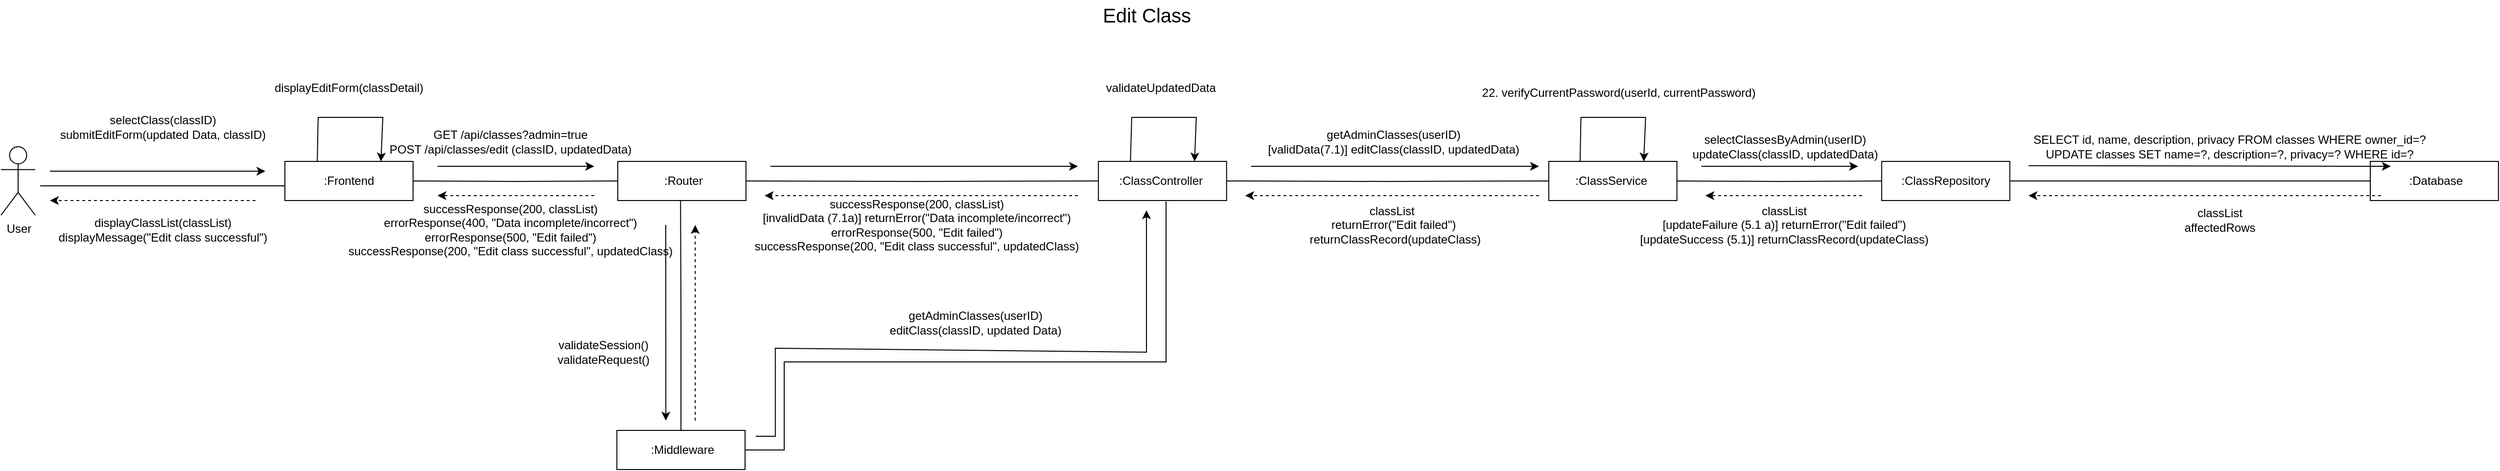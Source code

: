 <mxfile version="20.5.3" type="embed"><diagram id="23iRSUPoRavnBvh4doch" name="Page-1"><mxGraphModel dx="2707" dy="-565" grid="1" gridSize="10" guides="1" tooltips="1" connect="1" arrows="1" fold="1" page="1" pageScale="1" pageWidth="827" pageHeight="1169" math="0" shadow="0"><root><mxCell id="0"/><mxCell id="1" parent="0"/><mxCell id="2" style="edgeStyle=orthogonalEdgeStyle;rounded=0;orthogonalLoop=1;jettySize=auto;html=1;entryX=0;entryY=0.5;entryDx=0;entryDy=0;endArrow=none;startFill=0;" edge="1" parent="1"><mxGeometry relative="1" as="geometry"><mxPoint x="-2250" y="2240" as="sourcePoint"/><mxPoint x="-2000" y="2240" as="targetPoint"/></mxGeometry></mxCell><mxCell id="3" value="User" style="shape=umlActor;verticalLabelPosition=bottom;verticalAlign=top;html=1;outlineConnect=0;" vertex="1" parent="1"><mxGeometry x="-2290" y="2200" width="35" height="70" as="geometry"/></mxCell><mxCell id="4" value=":Frontend" style="rounded=0;whiteSpace=wrap;html=1;" vertex="1" parent="1"><mxGeometry x="-2000" y="2215" width="130.91" height="40" as="geometry"/></mxCell><mxCell id="5" value="" style="endArrow=classic;html=1;rounded=0;" edge="1" parent="1"><mxGeometry width="50" height="50" relative="1" as="geometry"><mxPoint x="-2240" y="2225" as="sourcePoint"/><mxPoint x="-2020.0" y="2225" as="targetPoint"/></mxGeometry></mxCell><mxCell id="6" value="" style="endArrow=classic;html=1;rounded=0;dashed=1;" edge="1" parent="1"><mxGeometry width="50" height="50" relative="1" as="geometry"><mxPoint x="-2030.0" y="2255" as="sourcePoint"/><mxPoint x="-2240" y="2255" as="targetPoint"/></mxGeometry></mxCell><mxCell id="7" value="&amp;nbsp;:Router" style="rounded=0;whiteSpace=wrap;html=1;" vertex="1" parent="1"><mxGeometry x="-1660" y="2215" width="130.91" height="40" as="geometry"/></mxCell><mxCell id="8" style="edgeStyle=orthogonalEdgeStyle;rounded=0;orthogonalLoop=1;jettySize=auto;html=1;entryX=0;entryY=0.5;entryDx=0;entryDy=0;endArrow=none;startFill=0;" edge="1" parent="1" target="7"><mxGeometry relative="1" as="geometry"><mxPoint x="-1869.09" y="2235" as="sourcePoint"/><mxPoint x="-1664.09" y="2235" as="targetPoint"/></mxGeometry></mxCell><mxCell id="9" value="" style="endArrow=classic;html=1;rounded=0;" edge="1" parent="1"><mxGeometry width="50" height="50" relative="1" as="geometry"><mxPoint x="-1844.09" y="2220" as="sourcePoint"/><mxPoint x="-1684.09" y="2220" as="targetPoint"/></mxGeometry></mxCell><mxCell id="10" value="&amp;nbsp;" style="text;whiteSpace=wrap;html=1;" vertex="1" parent="1"><mxGeometry x="-1760" y="2200" width="40" height="40" as="geometry"/></mxCell><mxCell id="11" value=":ClassController&amp;nbsp;" style="rounded=0;whiteSpace=wrap;html=1;" vertex="1" parent="1"><mxGeometry x="-1169.09" y="2215" width="130.91" height="40" as="geometry"/></mxCell><mxCell id="12" style="edgeStyle=orthogonalEdgeStyle;rounded=0;orthogonalLoop=1;jettySize=auto;html=1;entryX=0;entryY=0.5;entryDx=0;entryDy=0;endArrow=none;startFill=0;" edge="1" parent="1" target="11"><mxGeometry relative="1" as="geometry"><mxPoint x="-1529.09" y="2235" as="sourcePoint"/><mxPoint x="-1324.09" y="2235" as="targetPoint"/></mxGeometry></mxCell><mxCell id="13" value="" style="endArrow=classic;html=1;rounded=0;" edge="1" parent="1"><mxGeometry width="50" height="50" relative="1" as="geometry"><mxPoint x="-1504.09" y="2220" as="sourcePoint"/><mxPoint x="-1190" y="2220" as="targetPoint"/></mxGeometry></mxCell><mxCell id="14" value="" style="endArrow=classic;html=1;rounded=0;dashed=1;" edge="1" parent="1"><mxGeometry width="50" height="50" relative="1" as="geometry"><mxPoint x="-1190" y="2250" as="sourcePoint"/><mxPoint x="-1510" y="2250" as="targetPoint"/></mxGeometry></mxCell><mxCell id="15" value=":ClassService&amp;nbsp;" style="rounded=0;whiteSpace=wrap;html=1;" vertex="1" parent="1"><mxGeometry x="-709.09" y="2215" width="130.91" height="40" as="geometry"/></mxCell><mxCell id="16" style="edgeStyle=orthogonalEdgeStyle;rounded=0;orthogonalLoop=1;jettySize=auto;html=1;entryX=0;entryY=0.5;entryDx=0;entryDy=0;endArrow=none;startFill=0;" edge="1" parent="1" target="15"><mxGeometry relative="1" as="geometry"><mxPoint x="-1038.18" y="2235" as="sourcePoint"/><mxPoint x="-833.18" y="2235" as="targetPoint"/></mxGeometry></mxCell><mxCell id="17" value="" style="endArrow=classic;html=1;rounded=0;" edge="1" parent="1"><mxGeometry width="50" height="50" relative="1" as="geometry"><mxPoint x="-1013.18" y="2220" as="sourcePoint"/><mxPoint x="-719.09" y="2220" as="targetPoint"/></mxGeometry></mxCell><mxCell id="18" value="" style="endArrow=classic;html=1;rounded=0;dashed=1;" edge="1" parent="1"><mxGeometry width="50" height="50" relative="1" as="geometry"><mxPoint x="-719.09" y="2250" as="sourcePoint"/><mxPoint x="-1019.09" y="2250" as="targetPoint"/></mxGeometry></mxCell><mxCell id="19" style="edgeStyle=orthogonalEdgeStyle;rounded=0;orthogonalLoop=1;jettySize=auto;html=1;endArrow=none;startFill=0;" edge="1" parent="1" source="20"><mxGeometry relative="1" as="geometry"><mxPoint x="170.91" y="2235" as="targetPoint"/></mxGeometry></mxCell><mxCell id="20" value=":ClassRepository" style="rounded=0;whiteSpace=wrap;html=1;" vertex="1" parent="1"><mxGeometry x="-369.09" y="2215" width="130.91" height="40" as="geometry"/></mxCell><mxCell id="21" style="edgeStyle=orthogonalEdgeStyle;rounded=0;orthogonalLoop=1;jettySize=auto;html=1;entryX=0;entryY=0.5;entryDx=0;entryDy=0;endArrow=none;startFill=0;" edge="1" parent="1" target="20"><mxGeometry relative="1" as="geometry"><mxPoint x="-578.18" y="2235" as="sourcePoint"/><mxPoint x="-373.18" y="2235" as="targetPoint"/></mxGeometry></mxCell><mxCell id="22" value="" style="endArrow=classic;html=1;rounded=0;" edge="1" parent="1"><mxGeometry width="50" height="50" relative="1" as="geometry"><mxPoint x="-553.18" y="2220" as="sourcePoint"/><mxPoint x="-393.18" y="2220" as="targetPoint"/></mxGeometry></mxCell><mxCell id="23" value="" style="endArrow=classic;html=1;rounded=0;dashed=1;" edge="1" parent="1"><mxGeometry width="50" height="50" relative="1" as="geometry"><mxPoint x="-389.09" y="2250" as="sourcePoint"/><mxPoint x="-549.09" y="2250" as="targetPoint"/></mxGeometry></mxCell><mxCell id="24" value="GET /api/classes?admin=true&lt;div&gt;POST /api/classes/edit (classID, updatedData)&lt;/div&gt;" style="text;html=1;align=center;verticalAlign=middle;resizable=0;points=[];autosize=1;strokeColor=none;fillColor=none;" vertex="1" parent="1"><mxGeometry x="-1905" y="2175" width="270" height="40" as="geometry"/></mxCell><mxCell id="25" value="&amp;nbsp;:Database" style="rounded=0;whiteSpace=wrap;html=1;" vertex="1" parent="1"><mxGeometry x="130.0" y="2215" width="130.91" height="40" as="geometry"/></mxCell><mxCell id="26" value="Edit Class" style="text;html=1;align=center;verticalAlign=middle;whiteSpace=wrap;rounded=0;fontSize=20;" vertex="1" parent="1"><mxGeometry x="-1291.59" y="2050" width="345" height="30" as="geometry"/></mxCell><mxCell id="27" value="selectClass(classID)&lt;br&gt;submitEditForm(updated Data, classID)" style="text;html=1;align=center;verticalAlign=middle;resizable=0;points=[];autosize=1;strokeColor=none;fillColor=none;" vertex="1" parent="1"><mxGeometry x="-2240" y="2160" width="230" height="40" as="geometry"/></mxCell><mxCell id="28" value="" style="endArrow=classic;html=1;rounded=0;dashed=1;" edge="1" parent="1"><mxGeometry width="50" height="50" relative="1" as="geometry"><mxPoint x="-1684.09" y="2250" as="sourcePoint"/><mxPoint x="-1844.09" y="2250" as="targetPoint"/></mxGeometry></mxCell><mxCell id="29" value="" style="endArrow=classic;html=1;rounded=0;" edge="1" parent="1"><mxGeometry width="50" height="50" relative="1" as="geometry"><mxPoint x="-219.09" y="2219.38" as="sourcePoint"/><mxPoint x="150.91" y="2220" as="targetPoint"/></mxGeometry></mxCell><mxCell id="30" value="" style="endArrow=classic;html=1;rounded=0;dashed=1;" edge="1" parent="1"><mxGeometry width="50" height="50" relative="1" as="geometry"><mxPoint x="140.91" y="2250" as="sourcePoint"/><mxPoint x="-219.09" y="2250" as="targetPoint"/></mxGeometry></mxCell><mxCell id="31" value="&amp;nbsp;" style="text;html=1;align=center;verticalAlign=middle;resizable=0;points=[];autosize=1;strokeColor=none;fillColor=none;" vertex="1" parent="1"><mxGeometry x="-1430" y="2265" width="30" height="30" as="geometry"/></mxCell><mxCell id="32" value="successResponse(200, classList)&lt;div&gt;errorResponse(400, &quot;Data incomplete/incorrect&quot;)&lt;/div&gt;&lt;div&gt;errorResponse(500, &quot;Edit failed&quot;)&lt;/div&gt;&lt;div&gt;successResponse(200, &quot;Edit class successful&quot;, updatedClass)&lt;/div&gt;" style="text;html=1;align=center;verticalAlign=middle;resizable=0;points=[];autosize=1;strokeColor=none;fillColor=none;" vertex="1" parent="1"><mxGeometry x="-1945" y="2250" width="350" height="70" as="geometry"/></mxCell><mxCell id="33" value="displayClassList(classList)&lt;div&gt;displayMessage(&quot;Edit class successful&quot;)&lt;/div&gt;" style="text;html=1;align=center;verticalAlign=middle;resizable=0;points=[];autosize=1;strokeColor=none;fillColor=none;" vertex="1" parent="1"><mxGeometry x="-2245" y="2265" width="240" height="40" as="geometry"/></mxCell><mxCell id="34" style="edgeStyle=orthogonalEdgeStyle;rounded=0;orthogonalLoop=1;jettySize=auto;html=1;entryX=0.5;entryY=1;entryDx=0;entryDy=0;endArrow=none;startFill=0;" edge="1" parent="1" source="35"><mxGeometry relative="1" as="geometry"><mxPoint x="-1595.91" y="2255" as="targetPoint"/></mxGeometry></mxCell><mxCell id="35" value="&amp;nbsp;:Middleware" style="rounded=0;whiteSpace=wrap;html=1;" vertex="1" parent="1"><mxGeometry x="-1660.91" y="2490" width="130.91" height="40" as="geometry"/></mxCell><mxCell id="36" value="" style="endArrow=classic;html=1;rounded=0;" edge="1" parent="1"><mxGeometry width="50" height="50" relative="1" as="geometry"><mxPoint x="-1611" y="2280" as="sourcePoint"/><mxPoint x="-1610.91" y="2480" as="targetPoint"/></mxGeometry></mxCell><mxCell id="37" value="" style="endArrow=classic;html=1;rounded=0;dashed=1;" edge="1" parent="1"><mxGeometry width="50" height="50" relative="1" as="geometry"><mxPoint x="-1580.91" y="2480" as="sourcePoint"/><mxPoint x="-1580.91" y="2280" as="targetPoint"/></mxGeometry></mxCell><mxCell id="38" value="validateSession()&lt;div&gt;validateRequest()&lt;/div&gt;" style="text;html=1;align=center;verticalAlign=middle;resizable=0;points=[];autosize=1;strokeColor=none;fillColor=none;" vertex="1" parent="1"><mxGeometry x="-1735" y="2390" width="120" height="40" as="geometry"/></mxCell><mxCell id="39" value="" style="endArrow=classic;html=1;rounded=0;exitX=0.25;exitY=0;exitDx=0;exitDy=0;entryX=0.75;entryY=0;entryDx=0;entryDy=0;" edge="1" parent="1" source="11" target="11"><mxGeometry width="50" height="50" relative="1" as="geometry"><mxPoint x="-1169.09" y="2190" as="sourcePoint"/><mxPoint x="-1039.09" y="2170" as="targetPoint"/><Array as="points"><mxPoint x="-1135.35" y="2180"/><mxPoint x="-1135.09" y="2170"/><mxPoint x="-1069.09" y="2170"/></Array></mxGeometry></mxCell><mxCell id="40" value="validateUpdatedData&amp;nbsp;" style="text;html=1;align=center;verticalAlign=middle;resizable=0;points=[];autosize=1;strokeColor=none;fillColor=none;" vertex="1" parent="1"><mxGeometry x="-1173.63" y="2125" width="140" height="30" as="geometry"/></mxCell><mxCell id="41" value="successResponse(200, classList)&lt;div&gt;[invalidData (7.1a)] returnError(&quot;Data incomplete/incorrect&quot;)&lt;/div&gt;&lt;div&gt;errorResponse(500, &quot;Edit failed&quot;)&lt;/div&gt;&lt;div&gt;successResponse(200, &quot;Edit class successful&quot;, updatedClass)&lt;/div&gt;" style="text;html=1;align=center;verticalAlign=middle;resizable=0;points=[];autosize=1;strokeColor=none;fillColor=none;" vertex="1" parent="1"><mxGeometry x="-1530" y="2245" width="350" height="70" as="geometry"/></mxCell><mxCell id="42" style="edgeStyle=orthogonalEdgeStyle;rounded=0;orthogonalLoop=1;jettySize=auto;html=1;endArrow=none;startFill=0;exitX=1;exitY=0.5;exitDx=0;exitDy=0;" edge="1" parent="1" source="35"><mxGeometry relative="1" as="geometry"><mxPoint x="-1100" y="2256" as="targetPoint"/><mxPoint x="-1424.79" y="2545" as="sourcePoint"/><Array as="points"><mxPoint x="-1490" y="2510"/><mxPoint x="-1490" y="2420"/><mxPoint x="-1100" y="2420"/><mxPoint x="-1100" y="2256"/></Array></mxGeometry></mxCell><mxCell id="43" value="getAdminClasses(userID)&lt;div&gt;editClass(classID, updated Data)&lt;/div&gt;" style="text;html=1;align=center;verticalAlign=middle;resizable=0;points=[];autosize=1;strokeColor=none;fillColor=none;" vertex="1" parent="1"><mxGeometry x="-1395" y="2360" width="200" height="40" as="geometry"/></mxCell><mxCell id="44" value="&amp;nbsp;" style="text;html=1;align=center;verticalAlign=middle;resizable=0;points=[];autosize=1;strokeColor=none;fillColor=none;" vertex="1" parent="1"><mxGeometry x="-883.18" y="2180" width="30" height="30" as="geometry"/></mxCell><mxCell id="45" value="selectClassesByAdmin(userID)&lt;div&gt;updateClass(classID, updatedData)&lt;/div&gt;" style="text;html=1;align=center;verticalAlign=middle;resizable=0;points=[];autosize=1;strokeColor=none;fillColor=none;" vertex="1" parent="1"><mxGeometry x="-573.18" y="2180" width="210" height="40" as="geometry"/></mxCell><mxCell id="46" value="SELECT id, name, description, privacy FROM classes WHERE owner_id=?&lt;div&gt;UPDATE classes SET name=?, description=?, privacy=? WHERE id=?&lt;/div&gt;" style="text;html=1;align=center;verticalAlign=middle;resizable=0;points=[];autosize=1;strokeColor=none;fillColor=none;" vertex="1" parent="1"><mxGeometry x="-224.09" y="2180" width="420" height="40" as="geometry"/></mxCell><mxCell id="47" value="classList&lt;div&gt;affectedRows&lt;/div&gt;" style="text;html=1;align=center;verticalAlign=middle;resizable=0;points=[];autosize=1;strokeColor=none;fillColor=none;" vertex="1" parent="1"><mxGeometry x="-74.09" y="2255" width="100" height="40" as="geometry"/></mxCell><mxCell id="48" value="classList&lt;br&gt;[updateFailure (5.1 a)] returnError(&quot;Edit failed&quot;)&lt;div&gt;[updateSuccess (5.1)] returnClassRecord(updateClass)&lt;/div&gt;" style="text;html=1;align=center;verticalAlign=middle;resizable=0;points=[];autosize=1;strokeColor=none;fillColor=none;" vertex="1" parent="1"><mxGeometry x="-629.09" y="2250" width="320" height="60" as="geometry"/></mxCell><mxCell id="49" value="classList&amp;nbsp;&lt;div&gt;returnError(&quot;Edit failed&quot;)&lt;/div&gt;&lt;div&gt;&amp;nbsp;returnClassRecord(updateClass)&lt;/div&gt;" style="text;html=1;align=center;verticalAlign=middle;resizable=0;points=[];autosize=1;strokeColor=none;fillColor=none;" vertex="1" parent="1"><mxGeometry x="-968.18" y="2250" width="200" height="60" as="geometry"/></mxCell><mxCell id="50" value="getAdminClasses(userID)&lt;div&gt;[validData(7.1)] editClass(classID, updatedData)&lt;/div&gt;" style="text;html=1;align=center;verticalAlign=middle;resizable=0;points=[];autosize=1;strokeColor=none;fillColor=none;" vertex="1" parent="1"><mxGeometry x="-1008.18" y="2175" width="280" height="40" as="geometry"/></mxCell><mxCell id="51" value="" style="endArrow=classic;html=1;rounded=0;" edge="1" parent="1"><mxGeometry width="50" height="50" relative="1" as="geometry"><mxPoint x="-1519.09" y="2496" as="sourcePoint"/><mxPoint x="-1120" y="2265" as="targetPoint"/><Array as="points"><mxPoint x="-1499.09" y="2496"/><mxPoint x="-1499.09" y="2406"/><mxPoint x="-1120" y="2410"/><mxPoint x="-1120" y="2330"/></Array></mxGeometry></mxCell><mxCell id="52" value="" style="endArrow=classic;html=1;rounded=0;exitX=0.25;exitY=0;exitDx=0;exitDy=0;entryX=0.75;entryY=0;entryDx=0;entryDy=0;" edge="1" parent="1"><mxGeometry width="50" height="50" relative="1" as="geometry"><mxPoint x="-677.09" y="2215" as="sourcePoint"/><mxPoint x="-612.09" y="2215" as="targetPoint"/><Array as="points"><mxPoint x="-676.44" y="2180"/><mxPoint x="-676.18" y="2170"/><mxPoint x="-610.18" y="2170"/></Array></mxGeometry></mxCell><mxCell id="53" value="22. verifyCurrentPassword(userId, currentPassword)" style="text;html=1;align=center;verticalAlign=middle;resizable=0;points=[];autosize=1;strokeColor=none;fillColor=none;" vertex="1" parent="1"><mxGeometry x="-788.18" y="2130" width="300" height="30" as="geometry"/></mxCell><mxCell id="54" value="" style="endArrow=classic;html=1;rounded=0;exitX=0.25;exitY=0;exitDx=0;exitDy=0;entryX=0.75;entryY=0;entryDx=0;entryDy=0;" edge="1" parent="1"><mxGeometry width="50" height="50" relative="1" as="geometry"><mxPoint x="-1966.91" y="2215" as="sourcePoint"/><mxPoint x="-1901.91" y="2215" as="targetPoint"/><Array as="points"><mxPoint x="-1966.26" y="2180"/><mxPoint x="-1966" y="2170"/><mxPoint x="-1900" y="2170"/></Array></mxGeometry></mxCell><mxCell id="55" value="displayEditForm(classDetail)" style="text;html=1;align=center;verticalAlign=middle;resizable=0;points=[];autosize=1;strokeColor=none;fillColor=none;" vertex="1" parent="1"><mxGeometry x="-2024.54" y="2125" width="180" height="30" as="geometry"/></mxCell></root></mxGraphModel></diagram></mxfile>